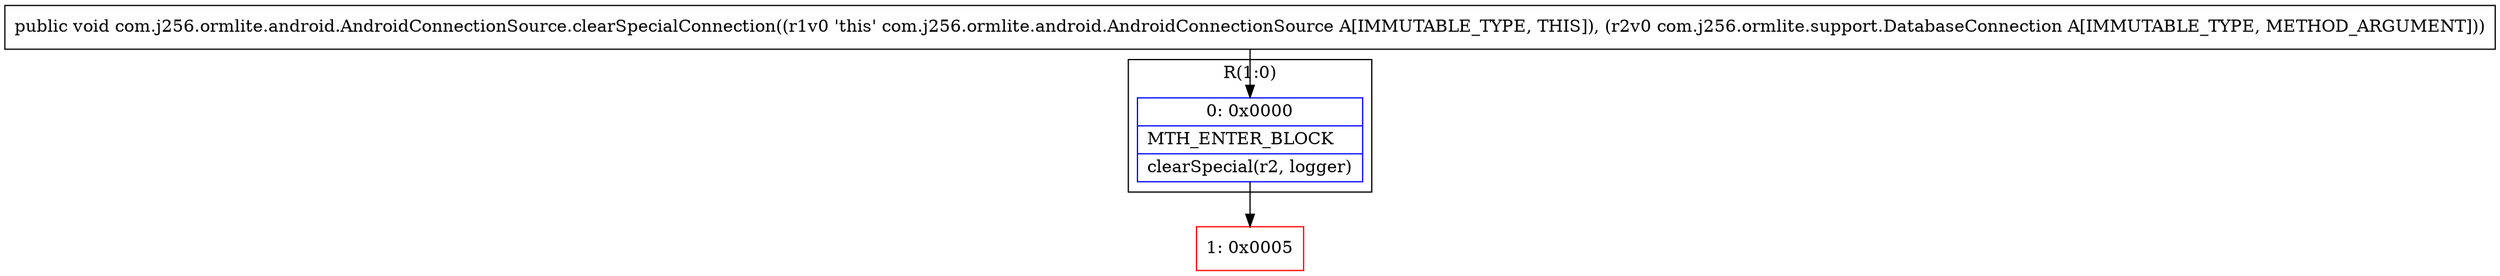 digraph "CFG forcom.j256.ormlite.android.AndroidConnectionSource.clearSpecialConnection(Lcom\/j256\/ormlite\/support\/DatabaseConnection;)V" {
subgraph cluster_Region_1451863128 {
label = "R(1:0)";
node [shape=record,color=blue];
Node_0 [shape=record,label="{0\:\ 0x0000|MTH_ENTER_BLOCK\l|clearSpecial(r2, logger)\l}"];
}
Node_1 [shape=record,color=red,label="{1\:\ 0x0005}"];
MethodNode[shape=record,label="{public void com.j256.ormlite.android.AndroidConnectionSource.clearSpecialConnection((r1v0 'this' com.j256.ormlite.android.AndroidConnectionSource A[IMMUTABLE_TYPE, THIS]), (r2v0 com.j256.ormlite.support.DatabaseConnection A[IMMUTABLE_TYPE, METHOD_ARGUMENT])) }"];
MethodNode -> Node_0;
Node_0 -> Node_1;
}

